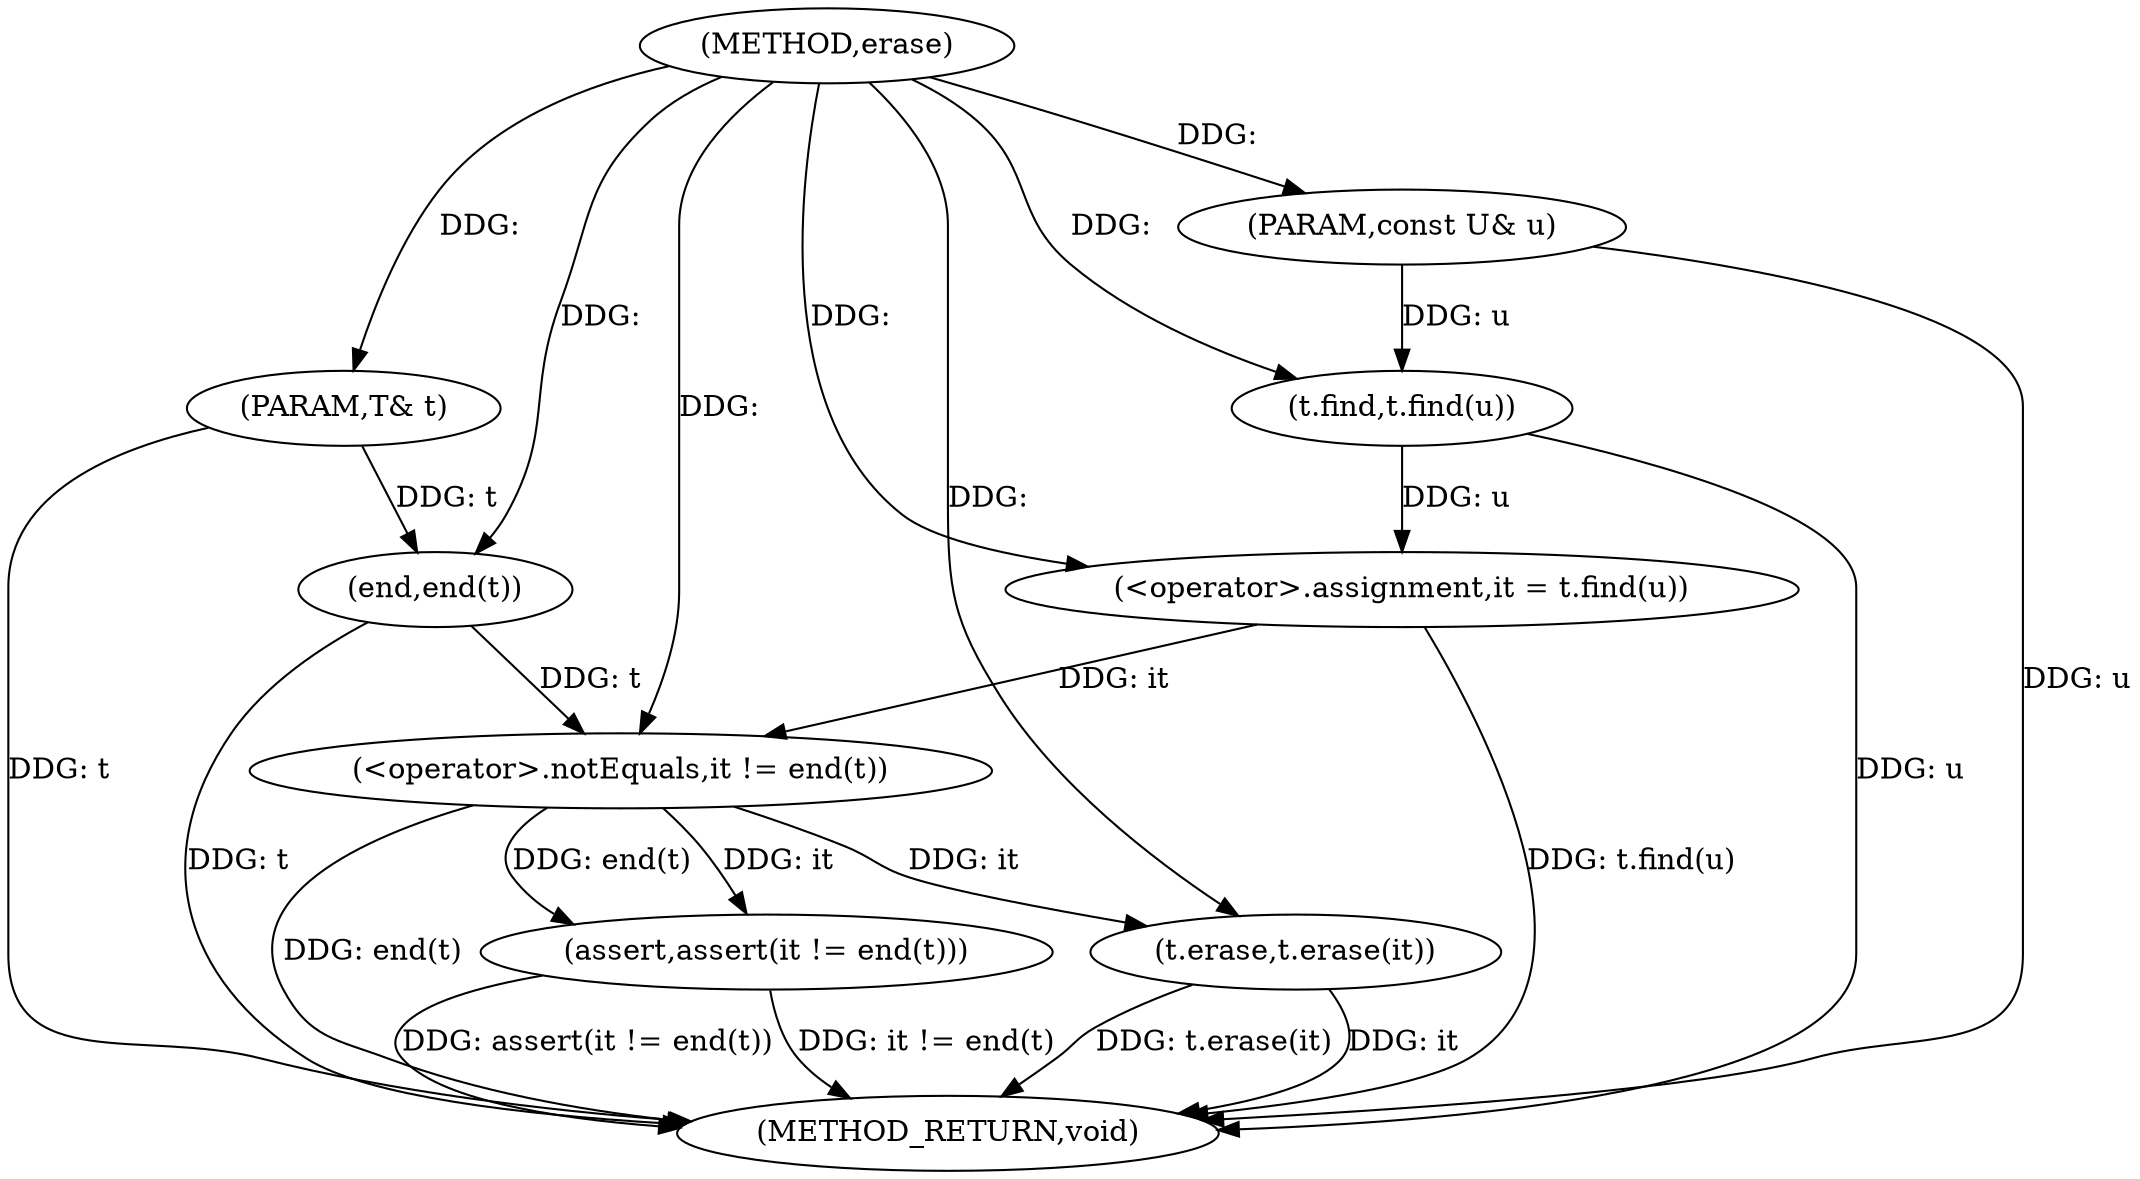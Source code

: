 digraph "erase" {  
"1000388" [label = "(METHOD,erase)" ]
"1000404" [label = "(METHOD_RETURN,void)" ]
"1000389" [label = "(PARAM,T& t)" ]
"1000390" [label = "(PARAM,const U& u)" ]
"1000393" [label = "(<operator>.assignment,it = t.find(u))" ]
"1000397" [label = "(assert,assert(it != end(t)))" ]
"1000402" [label = "(t.erase,t.erase(it))" ]
"1000395" [label = "(t.find,t.find(u))" ]
"1000398" [label = "(<operator>.notEquals,it != end(t))" ]
"1000400" [label = "(end,end(t))" ]
  "1000389" -> "1000404"  [ label = "DDG: t"] 
  "1000390" -> "1000404"  [ label = "DDG: u"] 
  "1000395" -> "1000404"  [ label = "DDG: u"] 
  "1000393" -> "1000404"  [ label = "DDG: t.find(u)"] 
  "1000400" -> "1000404"  [ label = "DDG: t"] 
  "1000398" -> "1000404"  [ label = "DDG: end(t)"] 
  "1000397" -> "1000404"  [ label = "DDG: it != end(t)"] 
  "1000397" -> "1000404"  [ label = "DDG: assert(it != end(t))"] 
  "1000402" -> "1000404"  [ label = "DDG: it"] 
  "1000402" -> "1000404"  [ label = "DDG: t.erase(it)"] 
  "1000388" -> "1000389"  [ label = "DDG: "] 
  "1000388" -> "1000390"  [ label = "DDG: "] 
  "1000395" -> "1000393"  [ label = "DDG: u"] 
  "1000388" -> "1000393"  [ label = "DDG: "] 
  "1000398" -> "1000397"  [ label = "DDG: it"] 
  "1000398" -> "1000397"  [ label = "DDG: end(t)"] 
  "1000398" -> "1000402"  [ label = "DDG: it"] 
  "1000388" -> "1000402"  [ label = "DDG: "] 
  "1000390" -> "1000395"  [ label = "DDG: u"] 
  "1000388" -> "1000395"  [ label = "DDG: "] 
  "1000393" -> "1000398"  [ label = "DDG: it"] 
  "1000388" -> "1000398"  [ label = "DDG: "] 
  "1000400" -> "1000398"  [ label = "DDG: t"] 
  "1000389" -> "1000400"  [ label = "DDG: t"] 
  "1000388" -> "1000400"  [ label = "DDG: "] 
}
